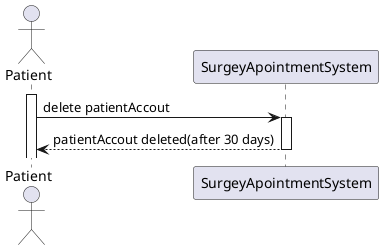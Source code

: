 @startuml
actor Patient
participant SurgeyApointmentSystem

activate Patient
Patient -> SurgeyApointmentSystem: delete patientAccout
activate SurgeyApointmentSystem

SurgeyApointmentSystem --> Patient: patientAccout deleted(after 30 days)
deactivate SurgeyApointmentSystem

@enduml
